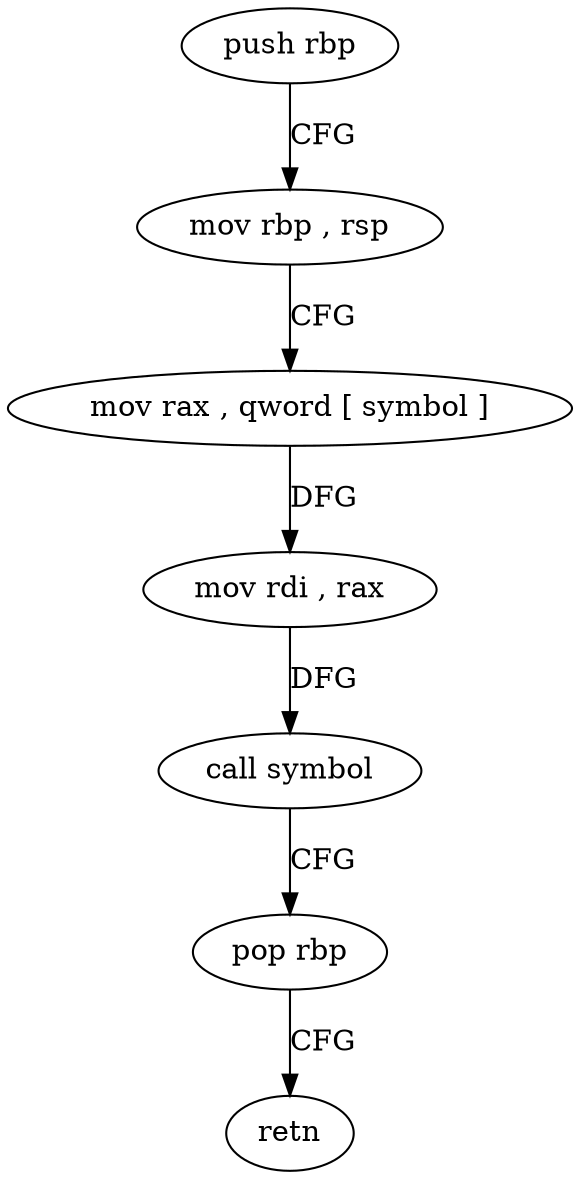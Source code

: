 digraph "func" {
"4207504" [label = "push rbp" ]
"4207505" [label = "mov rbp , rsp" ]
"4207508" [label = "mov rax , qword [ symbol ]" ]
"4207516" [label = "mov rdi , rax" ]
"4207519" [label = "call symbol" ]
"4207524" [label = "pop rbp" ]
"4207525" [label = "retn" ]
"4207504" -> "4207505" [ label = "CFG" ]
"4207505" -> "4207508" [ label = "CFG" ]
"4207508" -> "4207516" [ label = "DFG" ]
"4207516" -> "4207519" [ label = "DFG" ]
"4207519" -> "4207524" [ label = "CFG" ]
"4207524" -> "4207525" [ label = "CFG" ]
}

